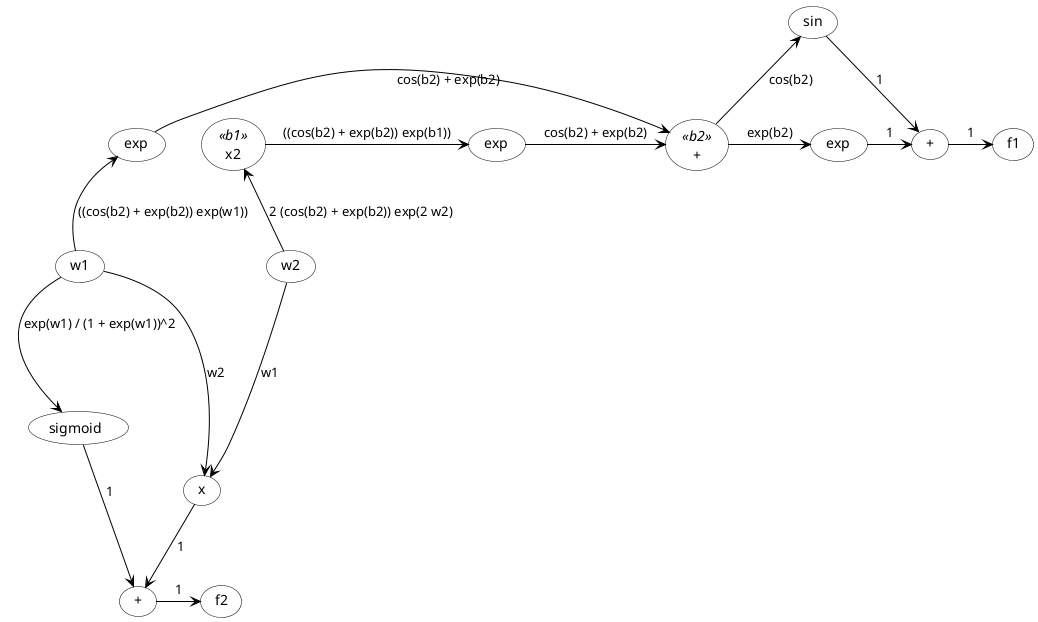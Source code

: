 @startuml

skinparam usecase {
	BackgroundColor white
	BorderColor black

	ArrowColor black
}

(exp) as e1
(exp) as e2
(exp) as e3
(sin) as sin
(sigmoid) as sig
(w1) as w1
(w2) as w2
(x2) as x2 <<b1>>
(+) as pe  <<b2>>
(+) as pf1
(+) as pf2
(x) as x
(f1)
(f2)


w1 -up-> e1 : ((cos(b2) + exp(b2)) exp(w1))
w2 -up-> x2 : 2 (cos(b2) + exp(b2)) exp(2 w2)
x2 -> e2 : ((cos(b2) + exp(b2)) exp(b1))
e1 -> pe : cos(b2) + exp(b2)
e2 -> pe : cos(b2) + exp(b2)
pe -up-> sin : cos(b2)
pe -> e3 : exp(b2)
sin -> pf1 : 1
e3 -> pf1 : 1
pf1 -> f1 : 1

w1 --down-> x : w2
w2 --down-> x : w1
x -down-> pf2 : 1
w1 -down-> sig : exp(w1) / (1 + exp(w1))^2
sig --> pf2 : 1
pf2 -> f2 : 1



@enduml